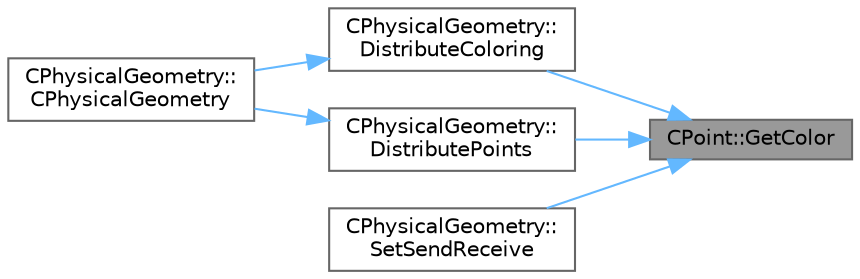 digraph "CPoint::GetColor"
{
 // LATEX_PDF_SIZE
  bgcolor="transparent";
  edge [fontname=Helvetica,fontsize=10,labelfontname=Helvetica,labelfontsize=10];
  node [fontname=Helvetica,fontsize=10,shape=box,height=0.2,width=0.4];
  rankdir="RL";
  Node1 [id="Node000001",label="CPoint::GetColor",height=0.2,width=0.4,color="gray40", fillcolor="grey60", style="filled", fontcolor="black",tooltip="Get the color of a point, the color indicates to which subdomain the point belong to."];
  Node1 -> Node2 [id="edge1_Node000001_Node000002",dir="back",color="steelblue1",style="solid",tooltip=" "];
  Node2 [id="Node000002",label="CPhysicalGeometry::\lDistributeColoring",height=0.2,width=0.4,color="grey40", fillcolor="white", style="filled",URL="$classCPhysicalGeometry.html#ae378288dab74085ca549a652369a6f76",tooltip="Distributes the coloring from ParMETIS so that each rank has complete information about the local gri..."];
  Node2 -> Node3 [id="edge2_Node000002_Node000003",dir="back",color="steelblue1",style="solid",tooltip=" "];
  Node3 [id="Node000003",label="CPhysicalGeometry::\lCPhysicalGeometry",height=0.2,width=0.4,color="grey40", fillcolor="white", style="filled",URL="$classCPhysicalGeometry.html#addad3f466423ba9243a396763d442f9a",tooltip="Accepts a geometry container holding a linearly partitioned grid with coloring performed by ParMETIS,..."];
  Node1 -> Node4 [id="edge3_Node000001_Node000004",dir="back",color="steelblue1",style="solid",tooltip=" "];
  Node4 [id="Node000004",label="CPhysicalGeometry::\lDistributePoints",height=0.2,width=0.4,color="grey40", fillcolor="white", style="filled",URL="$classCPhysicalGeometry.html#a34925ec2db6f388d2bd8bad6ad38a137",tooltip="Distribute the grid points, including ghost points, across all ranks based on a ParMETIS coloring."];
  Node4 -> Node3 [id="edge4_Node000004_Node000003",dir="back",color="steelblue1",style="solid",tooltip=" "];
  Node1 -> Node5 [id="edge5_Node000001_Node000005",dir="back",color="steelblue1",style="solid",tooltip=" "];
  Node5 [id="Node000005",label="CPhysicalGeometry::\lSetSendReceive",height=0.2,width=0.4,color="grey40", fillcolor="white", style="filled",URL="$classCPhysicalGeometry.html#a67d5d5b19a373c449efdea16ea8e532e",tooltip="Set the send receive boundaries of the grid."];
}
